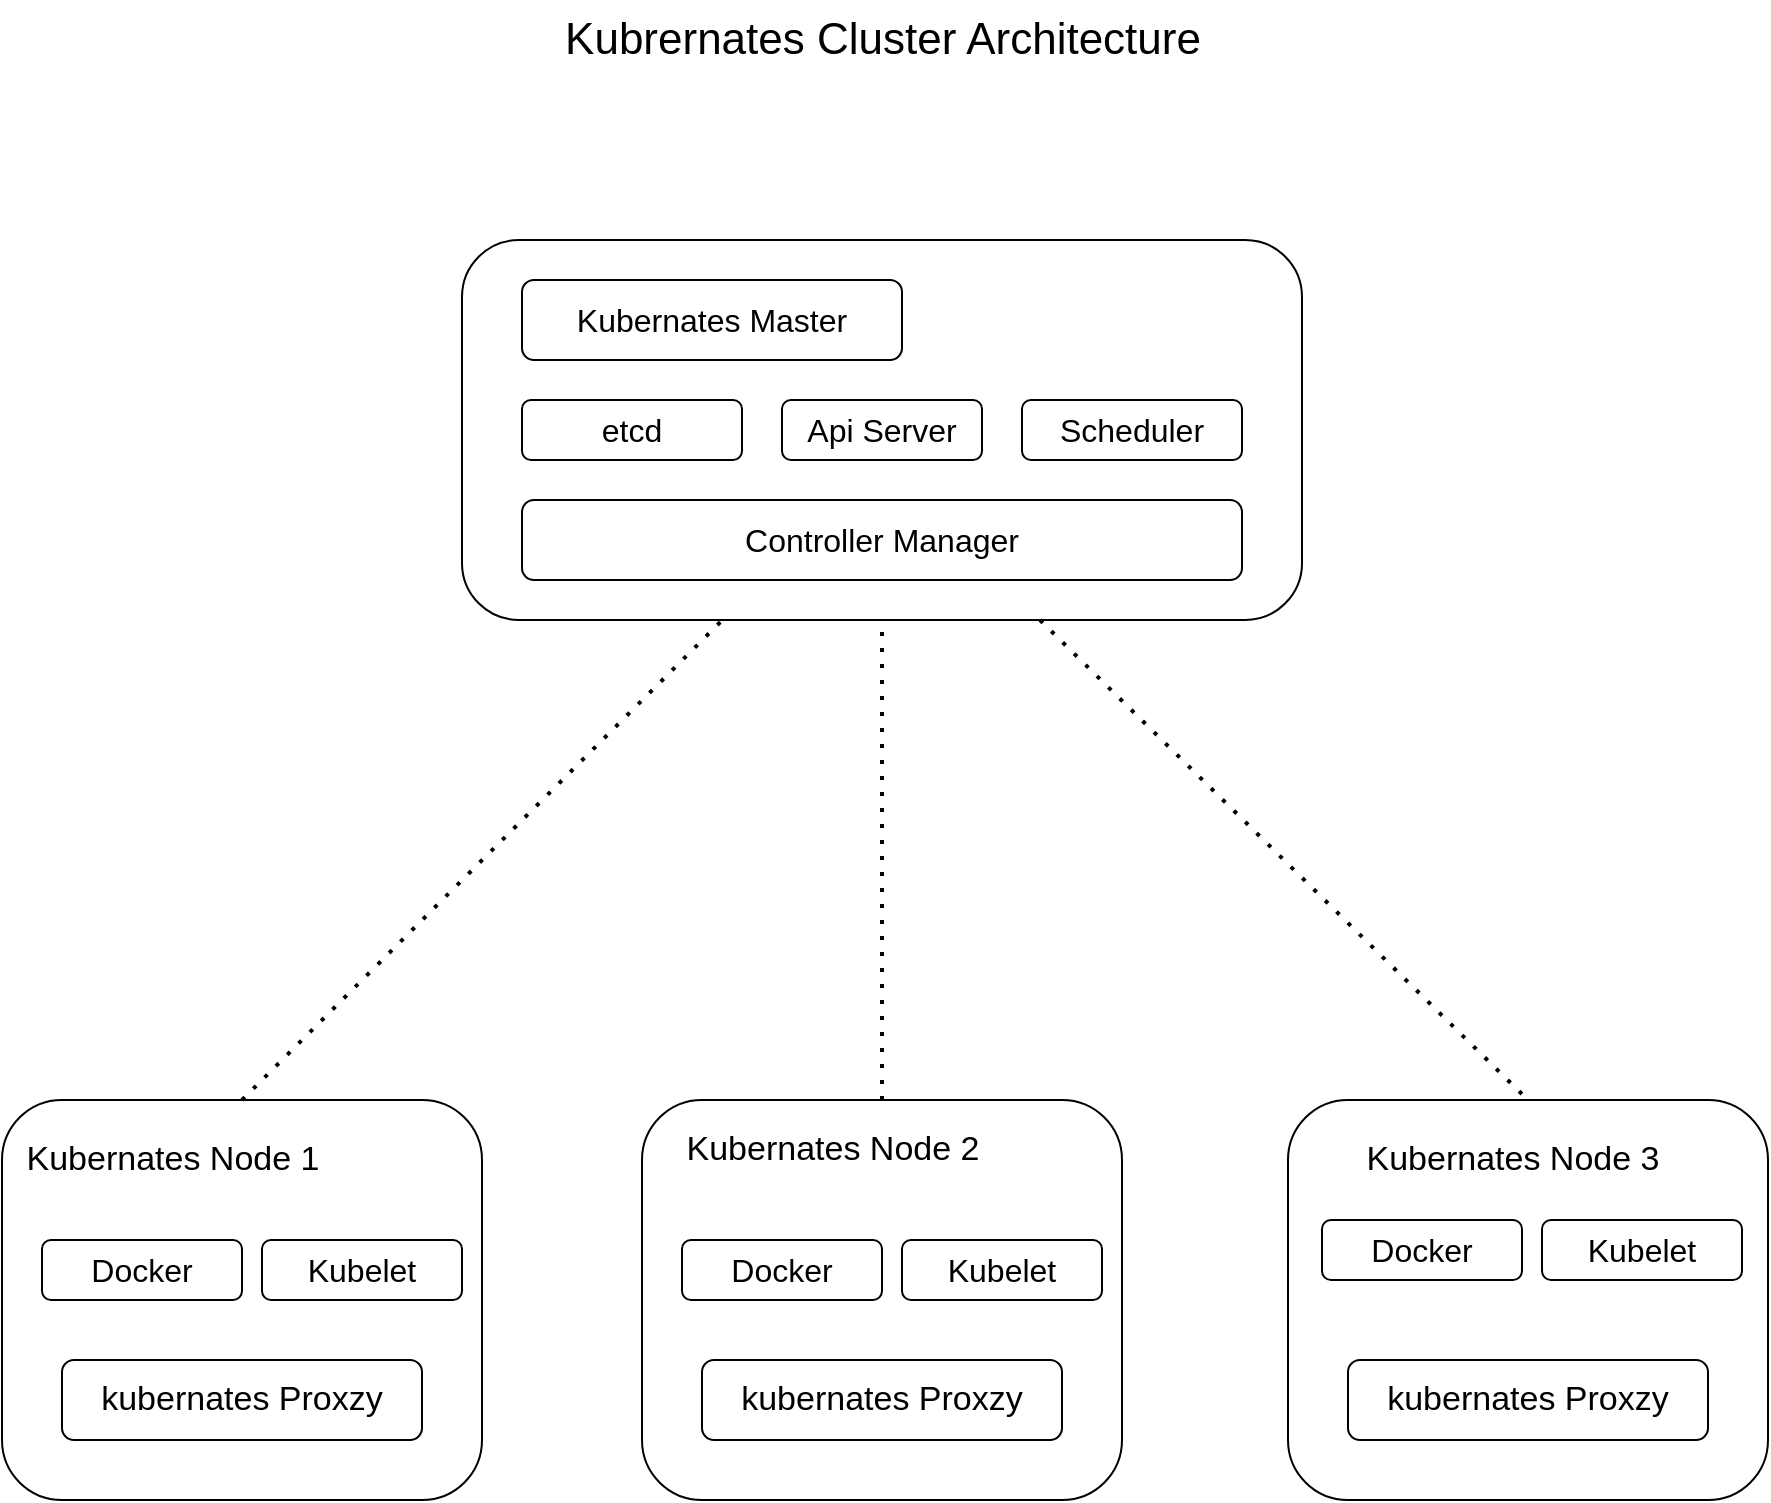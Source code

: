 <mxfile version="24.7.6">
  <diagram name="Page-1" id="NCQ5cUtqjpUBWLN1n71l">
    <mxGraphModel dx="1231" dy="1820" grid="1" gridSize="10" guides="1" tooltips="1" connect="1" arrows="1" fold="1" page="1" pageScale="1" pageWidth="850" pageHeight="1100" math="0" shadow="0">
      <root>
        <mxCell id="0" />
        <mxCell id="1" parent="0" />
        <mxCell id="wdMo5kVVTBdfOEnUxtck-4" value="" style="rounded=1;whiteSpace=wrap;html=1;" vertex="1" parent="1">
          <mxGeometry x="310" y="90" width="420" height="190" as="geometry" />
        </mxCell>
        <mxCell id="wdMo5kVVTBdfOEnUxtck-5" value="&lt;span style=&quot;font-size: 16px;&quot;&gt;Kubernates Master&lt;/span&gt;" style="rounded=1;whiteSpace=wrap;html=1;" vertex="1" parent="1">
          <mxGeometry x="340" y="110" width="190" height="40" as="geometry" />
        </mxCell>
        <mxCell id="wdMo5kVVTBdfOEnUxtck-7" value="&lt;span style=&quot;font-size: 16px;&quot;&gt;etcd&lt;/span&gt;" style="rounded=1;whiteSpace=wrap;html=1;" vertex="1" parent="1">
          <mxGeometry x="340" y="170" width="110" height="30" as="geometry" />
        </mxCell>
        <mxCell id="wdMo5kVVTBdfOEnUxtck-8" value="&lt;span style=&quot;font-size: 16px;&quot;&gt;Api Server&lt;/span&gt;" style="rounded=1;whiteSpace=wrap;html=1;" vertex="1" parent="1">
          <mxGeometry x="470" y="170" width="100" height="30" as="geometry" />
        </mxCell>
        <mxCell id="wdMo5kVVTBdfOEnUxtck-9" value="&lt;span style=&quot;font-size: 16px;&quot;&gt;Scheduler&lt;/span&gt;" style="rounded=1;whiteSpace=wrap;html=1;" vertex="1" parent="1">
          <mxGeometry x="590" y="170" width="110" height="30" as="geometry" />
        </mxCell>
        <mxCell id="wdMo5kVVTBdfOEnUxtck-10" value="&lt;span style=&quot;font-size: 16px;&quot;&gt;Controller Manager&lt;/span&gt;" style="rounded=1;whiteSpace=wrap;html=1;" vertex="1" parent="1">
          <mxGeometry x="340" y="220" width="360" height="40" as="geometry" />
        </mxCell>
        <mxCell id="wdMo5kVVTBdfOEnUxtck-11" value="" style="rounded=1;whiteSpace=wrap;html=1;" vertex="1" parent="1">
          <mxGeometry x="80" y="520" width="240" height="200" as="geometry" />
        </mxCell>
        <mxCell id="wdMo5kVVTBdfOEnUxtck-12" value="" style="rounded=1;whiteSpace=wrap;html=1;" vertex="1" parent="1">
          <mxGeometry x="400" y="520" width="240" height="200" as="geometry" />
        </mxCell>
        <mxCell id="wdMo5kVVTBdfOEnUxtck-13" value="" style="rounded=1;whiteSpace=wrap;html=1;" vertex="1" parent="1">
          <mxGeometry x="723" y="520" width="240" height="200" as="geometry" />
        </mxCell>
        <mxCell id="wdMo5kVVTBdfOEnUxtck-16" value="" style="endArrow=none;dashed=1;html=1;dashPattern=1 3;strokeWidth=2;rounded=0;entryX=0.5;entryY=1;entryDx=0;entryDy=0;exitX=0.5;exitY=0;exitDx=0;exitDy=0;" edge="1" parent="1" source="wdMo5kVVTBdfOEnUxtck-12" target="wdMo5kVVTBdfOEnUxtck-4">
          <mxGeometry width="50" height="50" relative="1" as="geometry">
            <mxPoint x="520" y="490" as="sourcePoint" />
            <mxPoint x="570" y="440" as="targetPoint" />
          </mxGeometry>
        </mxCell>
        <mxCell id="wdMo5kVVTBdfOEnUxtck-17" value="" style="endArrow=none;dashed=1;html=1;dashPattern=1 3;strokeWidth=2;rounded=0;entryX=0.31;entryY=1;entryDx=0;entryDy=0;entryPerimeter=0;" edge="1" parent="1" target="wdMo5kVVTBdfOEnUxtck-4">
          <mxGeometry width="50" height="50" relative="1" as="geometry">
            <mxPoint x="200" y="520" as="sourcePoint" />
            <mxPoint x="250" y="470" as="targetPoint" />
          </mxGeometry>
        </mxCell>
        <mxCell id="wdMo5kVVTBdfOEnUxtck-18" value="" style="endArrow=none;dashed=1;html=1;dashPattern=1 3;strokeWidth=2;rounded=0;exitX=0.688;exitY=1;exitDx=0;exitDy=0;exitPerimeter=0;entryX=0.5;entryY=0;entryDx=0;entryDy=0;" edge="1" parent="1" source="wdMo5kVVTBdfOEnUxtck-4" target="wdMo5kVVTBdfOEnUxtck-13">
          <mxGeometry width="50" height="50" relative="1" as="geometry">
            <mxPoint x="700" y="460" as="sourcePoint" />
            <mxPoint x="750" y="410" as="targetPoint" />
          </mxGeometry>
        </mxCell>
        <mxCell id="wdMo5kVVTBdfOEnUxtck-19" value="&lt;font style=&quot;font-size: 17px;&quot;&gt;Kubernates Node 1&lt;/font&gt;" style="text;html=1;align=center;verticalAlign=middle;resizable=0;points=[];autosize=1;strokeColor=none;fillColor=none;" vertex="1" parent="1">
          <mxGeometry x="80" y="535" width="170" height="30" as="geometry" />
        </mxCell>
        <mxCell id="wdMo5kVVTBdfOEnUxtck-20" value="&lt;font style=&quot;font-size: 17px;&quot;&gt;Kubernates Node 2&lt;/font&gt;" style="text;html=1;align=center;verticalAlign=middle;resizable=0;points=[];autosize=1;strokeColor=none;fillColor=none;" vertex="1" parent="1">
          <mxGeometry x="410" y="530" width="170" height="30" as="geometry" />
        </mxCell>
        <mxCell id="wdMo5kVVTBdfOEnUxtck-21" value="&lt;font style=&quot;font-size: 17px;&quot;&gt;Kubernates Node 3&lt;/font&gt;" style="text;html=1;align=center;verticalAlign=middle;resizable=0;points=[];autosize=1;strokeColor=none;fillColor=none;" vertex="1" parent="1">
          <mxGeometry x="750" y="535" width="170" height="30" as="geometry" />
        </mxCell>
        <mxCell id="wdMo5kVVTBdfOEnUxtck-22" value="&lt;font style=&quot;font-size: 16px;&quot;&gt;Docker&lt;/font&gt;" style="rounded=1;whiteSpace=wrap;html=1;" vertex="1" parent="1">
          <mxGeometry x="100" y="590" width="100" height="30" as="geometry" />
        </mxCell>
        <mxCell id="wdMo5kVVTBdfOEnUxtck-24" value="&lt;span style=&quot;font-size: 16px;&quot;&gt;Kubelet&lt;/span&gt;" style="rounded=1;whiteSpace=wrap;html=1;" vertex="1" parent="1">
          <mxGeometry x="210" y="590" width="100" height="30" as="geometry" />
        </mxCell>
        <mxCell id="wdMo5kVVTBdfOEnUxtck-25" value="&lt;font style=&quot;font-size: 16px;&quot;&gt;Docker&lt;/font&gt;" style="rounded=1;whiteSpace=wrap;html=1;" vertex="1" parent="1">
          <mxGeometry x="420" y="590" width="100" height="30" as="geometry" />
        </mxCell>
        <mxCell id="wdMo5kVVTBdfOEnUxtck-26" value="&lt;span style=&quot;font-size: 16px;&quot;&gt;Kubelet&lt;/span&gt;" style="rounded=1;whiteSpace=wrap;html=1;" vertex="1" parent="1">
          <mxGeometry x="530" y="590" width="100" height="30" as="geometry" />
        </mxCell>
        <mxCell id="wdMo5kVVTBdfOEnUxtck-27" value="&lt;span style=&quot;font-size: 16px;&quot;&gt;Kubelet&lt;/span&gt;" style="rounded=1;whiteSpace=wrap;html=1;" vertex="1" parent="1">
          <mxGeometry x="850" y="580" width="100" height="30" as="geometry" />
        </mxCell>
        <mxCell id="wdMo5kVVTBdfOEnUxtck-28" value="&lt;font style=&quot;font-size: 16px;&quot;&gt;Docker&lt;/font&gt;" style="rounded=1;whiteSpace=wrap;html=1;" vertex="1" parent="1">
          <mxGeometry x="740" y="580" width="100" height="30" as="geometry" />
        </mxCell>
        <mxCell id="wdMo5kVVTBdfOEnUxtck-29" value="&lt;font style=&quot;font-size: 17px;&quot;&gt;kubernates Proxzy&lt;/font&gt;" style="rounded=1;whiteSpace=wrap;html=1;" vertex="1" parent="1">
          <mxGeometry x="110" y="650" width="180" height="40" as="geometry" />
        </mxCell>
        <mxCell id="wdMo5kVVTBdfOEnUxtck-30" value="&lt;font style=&quot;font-size: 17px;&quot;&gt;kubernates Proxzy&lt;/font&gt;" style="rounded=1;whiteSpace=wrap;html=1;" vertex="1" parent="1">
          <mxGeometry x="430" y="650" width="180" height="40" as="geometry" />
        </mxCell>
        <mxCell id="wdMo5kVVTBdfOEnUxtck-31" value="&lt;font style=&quot;font-size: 17px;&quot;&gt;kubernates Proxzy&lt;/font&gt;" style="rounded=1;whiteSpace=wrap;html=1;" vertex="1" parent="1">
          <mxGeometry x="753" y="650" width="180" height="40" as="geometry" />
        </mxCell>
        <mxCell id="wdMo5kVVTBdfOEnUxtck-32" value="&lt;font style=&quot;font-size: 22px;&quot;&gt;Kubrernates Cluster Architecture&lt;/font&gt;" style="text;html=1;align=center;verticalAlign=middle;resizable=0;points=[];autosize=1;strokeColor=none;fillColor=none;" vertex="1" parent="1">
          <mxGeometry x="350" y="-30" width="340" height="40" as="geometry" />
        </mxCell>
      </root>
    </mxGraphModel>
  </diagram>
</mxfile>
